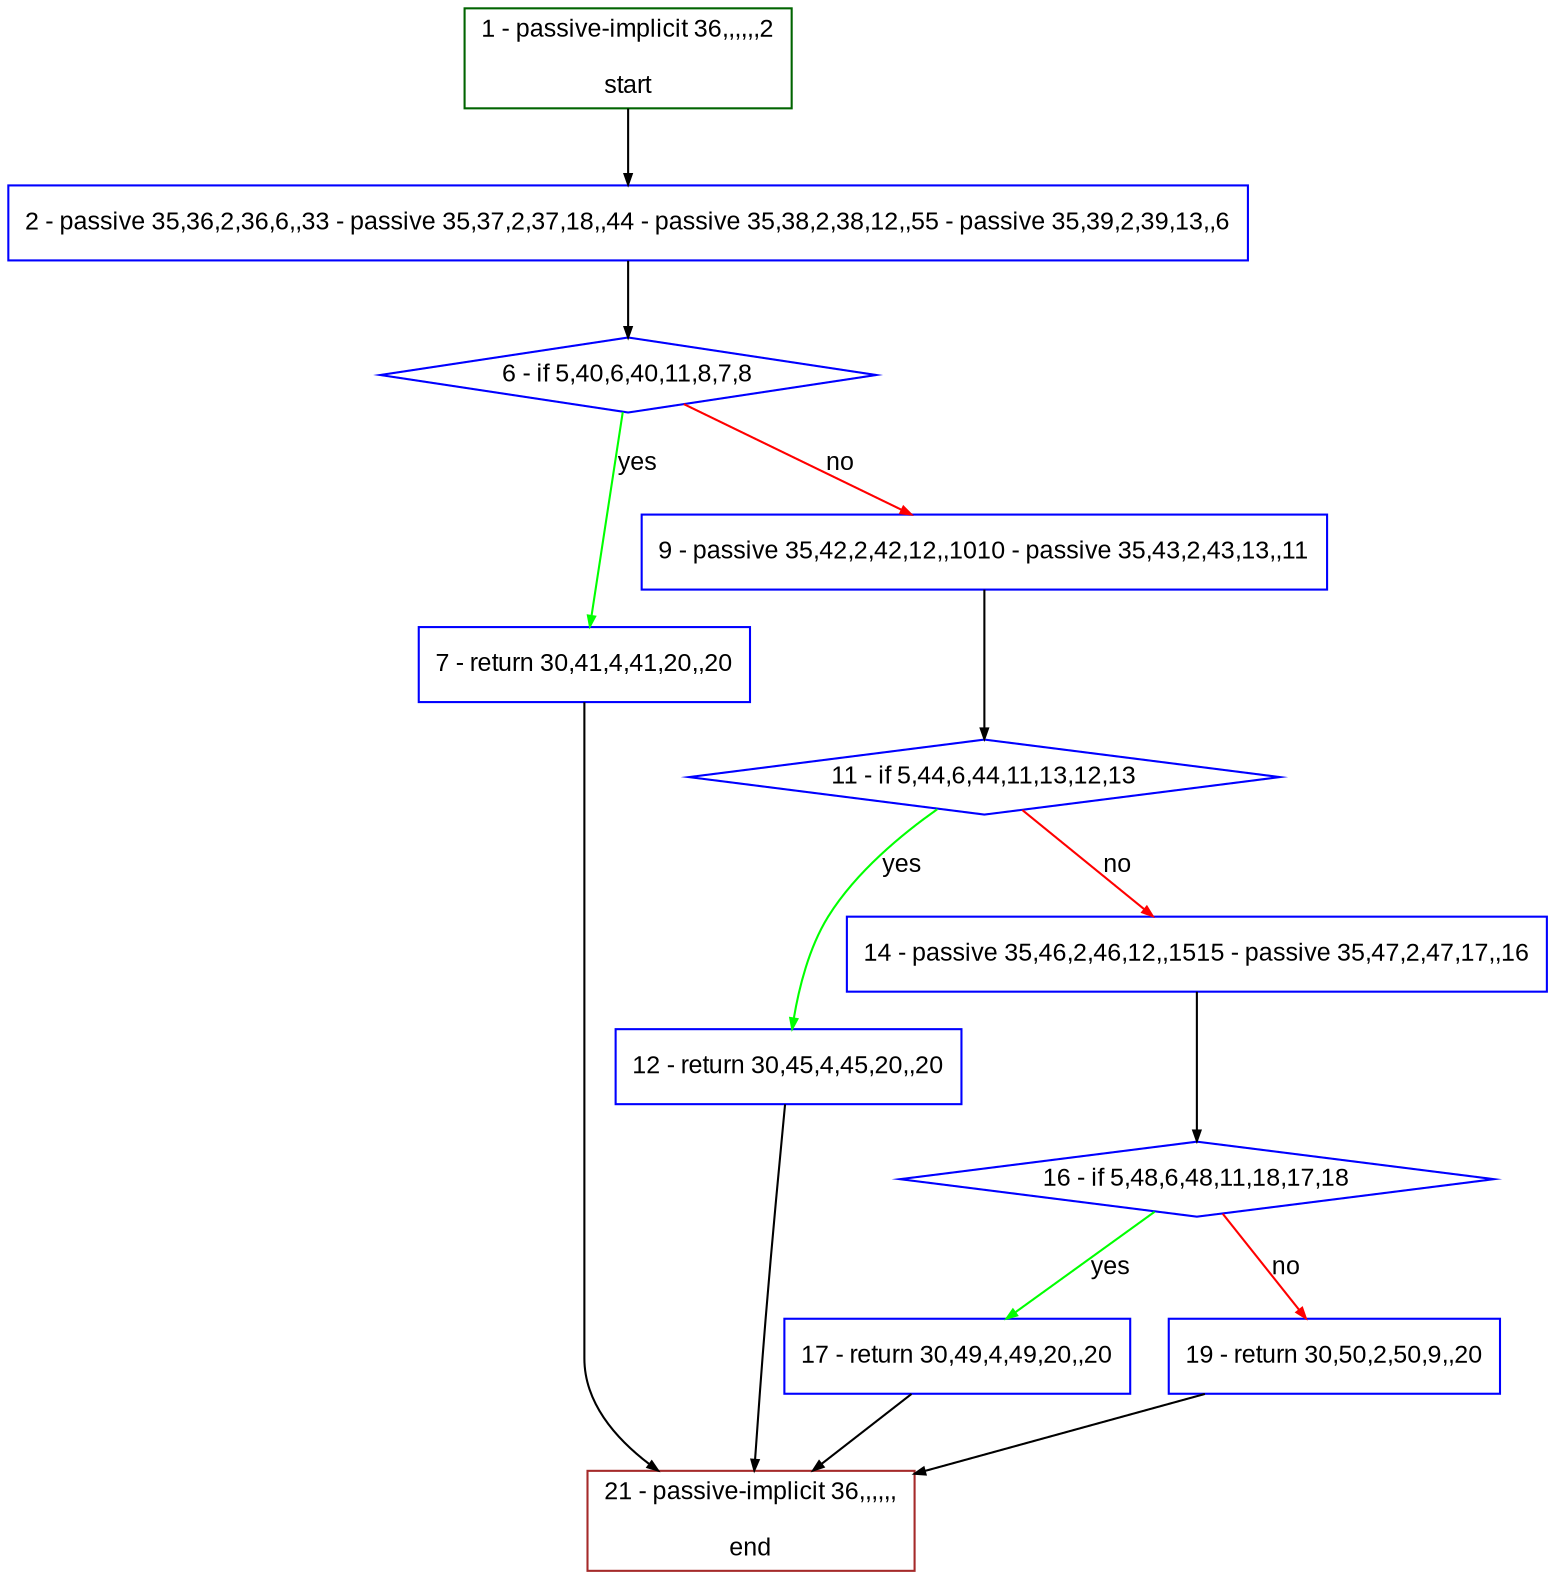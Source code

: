 digraph "" {
  graph [bgcolor="white", fillcolor="#FFFFCC", pack="true", packmode="clust", fontname="Arial", label="", fontsize="12", compound="true", style="rounded,filled"];
  node [node_initialized="no", fillcolor="white", fontname="Arial", label="", color="grey", fontsize="12", fixedsize="false", compound="true", shape="rectangle", style="filled"];
  edge [arrowtail="none", lhead="", fontcolor="black", fontname="Arial", label="", color="black", fontsize="12", arrowhead="normal", arrowsize="0.5", compound="true", ltail="", dir="forward"];
  __N1 [fillcolor="#ffffff", label="2 - passive 35,36,2,36,6,,33 - passive 35,37,2,37,18,,44 - passive 35,38,2,38,12,,55 - passive 35,39,2,39,13,,6", color="#0000ff", shape="box", style="filled"];
  __N2 [fillcolor="#ffffff", label="1 - passive-implicit 36,,,,,,2\n\nstart", color="#006400", shape="box", style="filled"];
  __N3 [fillcolor="#ffffff", label="6 - if 5,40,6,40,11,8,7,8", color="#0000ff", shape="diamond", style="filled"];
  __N4 [fillcolor="#ffffff", label="7 - return 30,41,4,41,20,,20", color="#0000ff", shape="box", style="filled"];
  __N5 [fillcolor="#ffffff", label="9 - passive 35,42,2,42,12,,1010 - passive 35,43,2,43,13,,11", color="#0000ff", shape="box", style="filled"];
  __N6 [fillcolor="#ffffff", label="21 - passive-implicit 36,,,,,,\n\nend", color="#a52a2a", shape="box", style="filled"];
  __N7 [fillcolor="#ffffff", label="11 - if 5,44,6,44,11,13,12,13", color="#0000ff", shape="diamond", style="filled"];
  __N8 [fillcolor="#ffffff", label="12 - return 30,45,4,45,20,,20", color="#0000ff", shape="box", style="filled"];
  __N9 [fillcolor="#ffffff", label="14 - passive 35,46,2,46,12,,1515 - passive 35,47,2,47,17,,16", color="#0000ff", shape="box", style="filled"];
  __N10 [fillcolor="#ffffff", label="16 - if 5,48,6,48,11,18,17,18", color="#0000ff", shape="diamond", style="filled"];
  __N11 [fillcolor="#ffffff", label="17 - return 30,49,4,49,20,,20", color="#0000ff", shape="box", style="filled"];
  __N12 [fillcolor="#ffffff", label="19 - return 30,50,2,50,9,,20", color="#0000ff", shape="box", style="filled"];
  __N2 -> __N1 [arrowtail="none", color="#000000", label="", arrowhead="normal", dir="forward"];
  __N1 -> __N3 [arrowtail="none", color="#000000", label="", arrowhead="normal", dir="forward"];
  __N3 -> __N4 [arrowtail="none", color="#00ff00", label="yes", arrowhead="normal", dir="forward"];
  __N3 -> __N5 [arrowtail="none", color="#ff0000", label="no", arrowhead="normal", dir="forward"];
  __N4 -> __N6 [arrowtail="none", color="#000000", label="", arrowhead="normal", dir="forward"];
  __N5 -> __N7 [arrowtail="none", color="#000000", label="", arrowhead="normal", dir="forward"];
  __N7 -> __N8 [arrowtail="none", color="#00ff00", label="yes", arrowhead="normal", dir="forward"];
  __N7 -> __N9 [arrowtail="none", color="#ff0000", label="no", arrowhead="normal", dir="forward"];
  __N8 -> __N6 [arrowtail="none", color="#000000", label="", arrowhead="normal", dir="forward"];
  __N9 -> __N10 [arrowtail="none", color="#000000", label="", arrowhead="normal", dir="forward"];
  __N10 -> __N11 [arrowtail="none", color="#00ff00", label="yes", arrowhead="normal", dir="forward"];
  __N10 -> __N12 [arrowtail="none", color="#ff0000", label="no", arrowhead="normal", dir="forward"];
  __N11 -> __N6 [arrowtail="none", color="#000000", label="", arrowhead="normal", dir="forward"];
  __N12 -> __N6 [arrowtail="none", color="#000000", label="", arrowhead="normal", dir="forward"];
}
